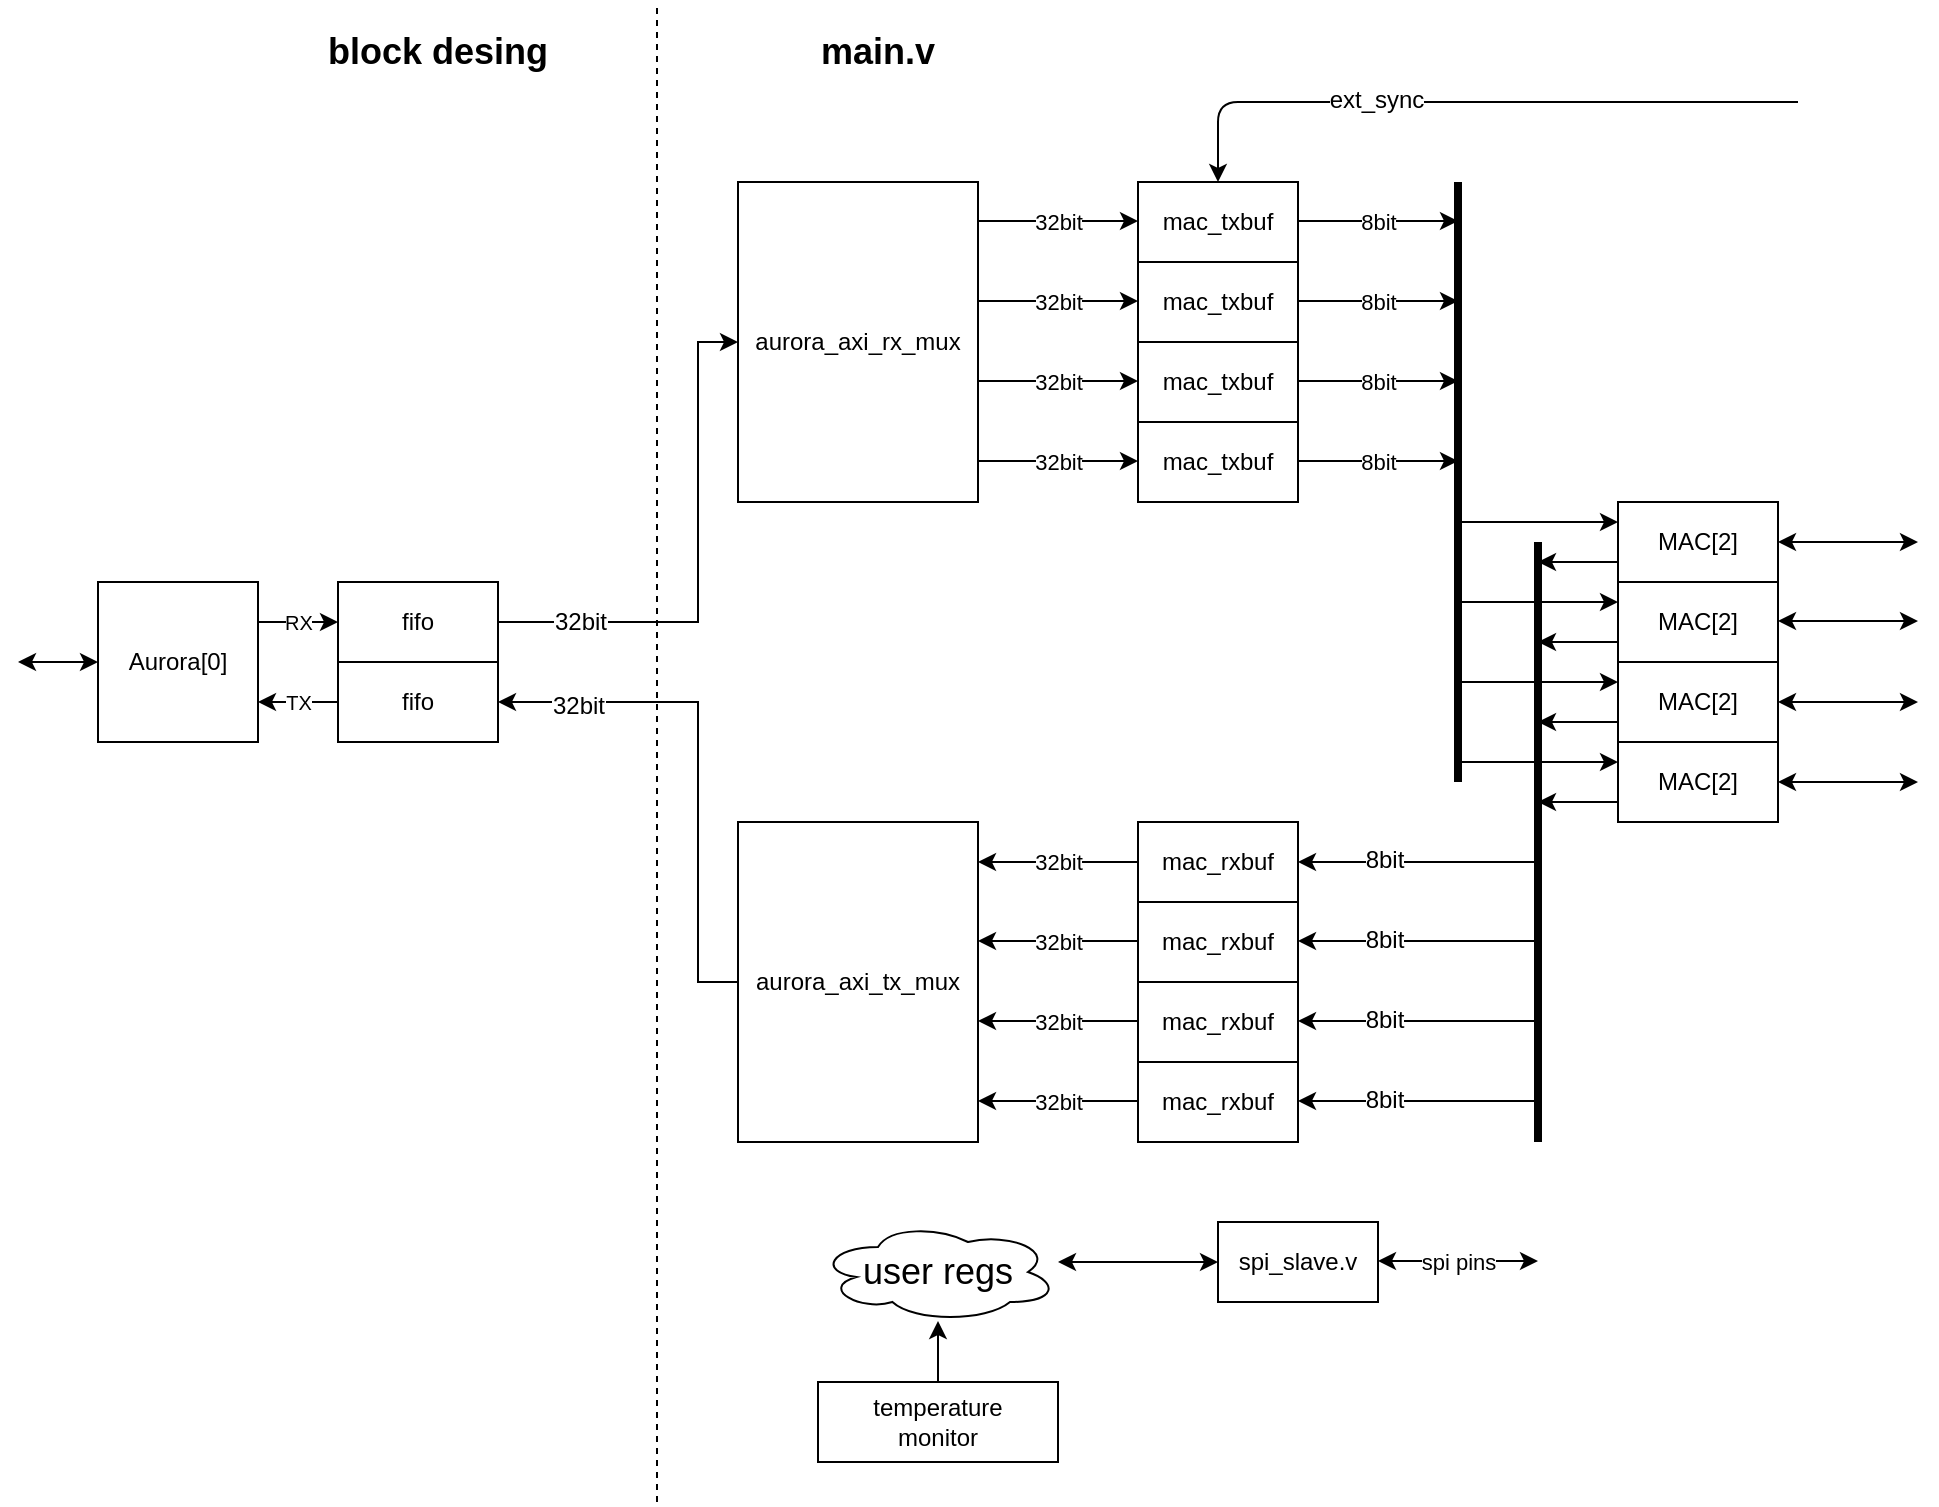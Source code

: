 <mxfile version="12.2.4" pages="1"><diagram name="Page-1" id="822b0af5-4adb-64df-f703-e8dfc1f81529"><mxGraphModel dx="1044" dy="800" grid="1" gridSize="10" guides="1" tooltips="1" connect="1" arrows="1" fold="1" page="1" pageScale="1" pageWidth="1100" pageHeight="850" background="#ffffff" math="0" shadow="0"><root><mxCell id="0"/><mxCell id="1" parent="0"/><mxCell id="8" value="Aurora[0]" style="rounded=0;whiteSpace=wrap;html=1;" parent="1" vertex="1"><mxGeometry x="80" y="320" width="80" height="80" as="geometry"/></mxCell><mxCell id="13" value="fifo" style="rounded=0;whiteSpace=wrap;html=1;" parent="1" vertex="1"><mxGeometry x="200" y="320" width="80" height="40" as="geometry"/></mxCell><mxCell id="14" value="fifo" style="rounded=0;whiteSpace=wrap;html=1;" parent="1" vertex="1"><mxGeometry x="200" y="360" width="80" height="40" as="geometry"/></mxCell><mxCell id="15" value="&lt;font size=&quot;1&quot;&gt;RX&lt;/font&gt;" style="edgeStyle=elbowEdgeStyle;elbow=horizontal;endArrow=classic;html=1;exitX=1;exitY=0.5;exitDx=0;exitDy=0;jumpSize=10;entryX=0;entryY=0.5;entryDx=0;entryDy=0;" parent="1" target="13" edge="1"><mxGeometry width="50" height="50" relative="1" as="geometry"><mxPoint x="160" y="340" as="sourcePoint"/><mxPoint x="190" y="340" as="targetPoint"/><Array as="points"/><mxPoint as="offset"/></mxGeometry></mxCell><mxCell id="16" value="&lt;font size=&quot;1&quot;&gt;TX&lt;/font&gt;" style="edgeStyle=elbowEdgeStyle;elbow=horizontal;endArrow=classic;html=1;exitX=0;exitY=0.5;exitDx=0;exitDy=0;jumpSize=10;entryX=1;entryY=0.75;entryDx=0;entryDy=0;" parent="1" source="14" edge="1"><mxGeometry width="50" height="50" relative="1" as="geometry"><mxPoint x="210" y="350" as="sourcePoint"/><mxPoint x="160" y="380" as="targetPoint"/><Array as="points"/><mxPoint as="offset"/></mxGeometry></mxCell><mxCell id="30" value="mac_txbuf" style="rounded=0;whiteSpace=wrap;html=1;" parent="1" vertex="1"><mxGeometry x="600" y="200" width="80" height="40" as="geometry"/></mxCell><mxCell id="35" value="mac_txbuf" style="rounded=0;whiteSpace=wrap;html=1;" parent="1" vertex="1"><mxGeometry x="600" y="120" width="80" height="40" as="geometry"/></mxCell><mxCell id="36" value="mac_txbuf" style="rounded=0;whiteSpace=wrap;html=1;" parent="1" vertex="1"><mxGeometry x="600" y="160" width="80" height="40" as="geometry"/></mxCell><mxCell id="39" value="MAC[2]" style="rounded=0;whiteSpace=wrap;html=1;" parent="1" vertex="1"><mxGeometry x="840" y="280" width="80" height="40" as="geometry"/></mxCell><mxCell id="47" value="" style="endArrow=classic;startArrow=classic;html=1;" parent="1" edge="1"><mxGeometry width="50" height="50" relative="1" as="geometry"><mxPoint x="40" y="360" as="sourcePoint"/><mxPoint x="80" y="360" as="targetPoint"/></mxGeometry></mxCell><mxCell id="52" value="" style="endArrow=none;dashed=1;html=1;" parent="1" edge="1"><mxGeometry width="50" height="50" relative="1" as="geometry"><mxPoint x="359.5" y="780" as="sourcePoint"/><mxPoint x="359.5" y="30" as="targetPoint"/></mxGeometry></mxCell><mxCell id="53" value="block desing" style="text;html=1;strokeColor=none;fillColor=none;align=center;verticalAlign=middle;whiteSpace=wrap;rounded=0;fontStyle=1;fontSize=18;" parent="1" vertex="1"><mxGeometry x="180" y="40" width="140" height="30" as="geometry"/></mxCell><mxCell id="54" value="main.v" style="text;html=1;strokeColor=none;fillColor=none;align=center;verticalAlign=middle;whiteSpace=wrap;rounded=0;fontStyle=1;fontSize=18;" parent="1" vertex="1"><mxGeometry x="400" y="40" width="140" height="30" as="geometry"/></mxCell><mxCell id="72" value="mac_txbuf" style="rounded=0;whiteSpace=wrap;html=1;" parent="1" vertex="1"><mxGeometry x="600" y="240" width="80" height="40" as="geometry"/></mxCell><mxCell id="73" value="mac_rxbuf" style="rounded=0;whiteSpace=wrap;html=1;" parent="1" vertex="1"><mxGeometry x="600" y="520" width="80" height="40" as="geometry"/></mxCell><mxCell id="74" value="mac_rxbuf" style="rounded=0;whiteSpace=wrap;html=1;" parent="1" vertex="1"><mxGeometry x="600" y="440" width="80" height="40" as="geometry"/></mxCell><mxCell id="75" value="mac_rxbuf" style="rounded=0;whiteSpace=wrap;html=1;" parent="1" vertex="1"><mxGeometry x="600" y="480" width="80" height="40" as="geometry"/></mxCell><mxCell id="76" value="mac_rxbuf" style="rounded=0;whiteSpace=wrap;html=1;" parent="1" vertex="1"><mxGeometry x="600" y="560" width="80" height="40" as="geometry"/></mxCell><mxCell id="95" value="" style="endArrow=none;html=1;strokeWidth=4;" parent="1" edge="1"><mxGeometry width="50" height="50" relative="1" as="geometry"><mxPoint x="800" y="600" as="sourcePoint"/><mxPoint x="800" y="300" as="targetPoint"/></mxGeometry></mxCell><mxCell id="100" value="8bit" style="edgeStyle=elbowEdgeStyle;elbow=horizontal;endArrow=classic;html=1;jumpSize=10;entryX=0;entryY=0.25;entryDx=0;entryDy=0;" parent="1" edge="1"><mxGeometry width="50" height="50" relative="1" as="geometry"><mxPoint x="680" y="139.5" as="sourcePoint"/><mxPoint x="760" y="139.5" as="targetPoint"/><Array as="points"/><mxPoint as="offset"/></mxGeometry></mxCell><mxCell id="104" value="" style="endArrow=none;html=1;strokeWidth=4;" parent="1" edge="1"><mxGeometry width="50" height="50" relative="1" as="geometry"><mxPoint x="760" y="420" as="sourcePoint"/><mxPoint x="760" y="120" as="targetPoint"/></mxGeometry></mxCell><mxCell id="107" value="" style="edgeStyle=elbowEdgeStyle;elbow=horizontal;endArrow=classic;html=1;jumpSize=10;" parent="1" edge="1"><mxGeometry width="50" height="50" relative="1" as="geometry"><mxPoint x="840" y="310" as="sourcePoint"/><mxPoint x="800" y="310" as="targetPoint"/><Array as="points"/><mxPoint as="offset"/></mxGeometry></mxCell><mxCell id="110" value="" style="edgeStyle=elbowEdgeStyle;elbow=horizontal;endArrow=classic;html=1;jumpSize=10;entryX=0;entryY=0.25;entryDx=0;entryDy=0;" parent="1" edge="1"><mxGeometry width="50" height="50" relative="1" as="geometry"><mxPoint x="800" y="460" as="sourcePoint"/><mxPoint x="680" y="460" as="targetPoint"/><Array as="points"/><mxPoint as="offset"/></mxGeometry></mxCell><mxCell id="170" value="8bit" style="text;html=1;resizable=0;points=[];align=center;verticalAlign=middle;labelBackgroundColor=#ffffff;" parent="110" vertex="1" connectable="0"><mxGeometry x="0.283" y="-1" relative="1" as="geometry"><mxPoint as="offset"/></mxGeometry></mxCell><mxCell id="115" value="" style="edgeStyle=elbowEdgeStyle;elbow=horizontal;endArrow=classic;html=1;jumpSize=10;entryX=0;entryY=0.25;entryDx=0;entryDy=0;" parent="1" edge="1"><mxGeometry width="50" height="50" relative="1" as="geometry"><mxPoint x="760" y="290" as="sourcePoint"/><mxPoint x="840" y="290" as="targetPoint"/><Array as="points"/><mxPoint as="offset"/></mxGeometry></mxCell><mxCell id="116" value="MAC[2]" style="rounded=0;whiteSpace=wrap;html=1;" parent="1" vertex="1"><mxGeometry x="840" y="320" width="80" height="40" as="geometry"/></mxCell><mxCell id="117" value="" style="edgeStyle=elbowEdgeStyle;elbow=horizontal;endArrow=classic;html=1;jumpSize=10;" parent="1" edge="1"><mxGeometry width="50" height="50" relative="1" as="geometry"><mxPoint x="840" y="350" as="sourcePoint"/><mxPoint x="800" y="350" as="targetPoint"/><Array as="points"/><mxPoint as="offset"/></mxGeometry></mxCell><mxCell id="118" value="" style="edgeStyle=elbowEdgeStyle;elbow=horizontal;endArrow=classic;html=1;jumpSize=10;entryX=0;entryY=0.25;entryDx=0;entryDy=0;" parent="1" edge="1"><mxGeometry width="50" height="50" relative="1" as="geometry"><mxPoint x="760" y="330" as="sourcePoint"/><mxPoint x="840" y="330" as="targetPoint"/><Array as="points"/><mxPoint as="offset"/></mxGeometry></mxCell><mxCell id="119" value="MAC[2]" style="rounded=0;whiteSpace=wrap;html=1;" parent="1" vertex="1"><mxGeometry x="840" y="360" width="80" height="40" as="geometry"/></mxCell><mxCell id="120" value="" style="edgeStyle=elbowEdgeStyle;elbow=horizontal;endArrow=classic;html=1;jumpSize=10;" parent="1" edge="1"><mxGeometry width="50" height="50" relative="1" as="geometry"><mxPoint x="840" y="390" as="sourcePoint"/><mxPoint x="800" y="390" as="targetPoint"/><Array as="points"/><mxPoint as="offset"/></mxGeometry></mxCell><mxCell id="121" value="" style="edgeStyle=elbowEdgeStyle;elbow=horizontal;endArrow=classic;html=1;jumpSize=10;entryX=0;entryY=0.25;entryDx=0;entryDy=0;" parent="1" edge="1"><mxGeometry width="50" height="50" relative="1" as="geometry"><mxPoint x="760" y="370" as="sourcePoint"/><mxPoint x="840" y="370" as="targetPoint"/><Array as="points"/><mxPoint as="offset"/></mxGeometry></mxCell><mxCell id="122" value="MAC[2]" style="rounded=0;whiteSpace=wrap;html=1;" parent="1" vertex="1"><mxGeometry x="840" y="400" width="80" height="40" as="geometry"/></mxCell><mxCell id="123" value="" style="edgeStyle=elbowEdgeStyle;elbow=horizontal;endArrow=classic;html=1;jumpSize=10;" parent="1" edge="1"><mxGeometry width="50" height="50" relative="1" as="geometry"><mxPoint x="840" y="430" as="sourcePoint"/><mxPoint x="800" y="430" as="targetPoint"/><Array as="points"/><mxPoint as="offset"/></mxGeometry></mxCell><mxCell id="124" value="" style="edgeStyle=elbowEdgeStyle;elbow=horizontal;endArrow=classic;html=1;jumpSize=10;entryX=0;entryY=0.25;entryDx=0;entryDy=0;" parent="1" edge="1"><mxGeometry width="50" height="50" relative="1" as="geometry"><mxPoint x="760" y="410" as="sourcePoint"/><mxPoint x="840" y="410" as="targetPoint"/><Array as="points"/><mxPoint as="offset"/></mxGeometry></mxCell><mxCell id="126" value="" style="edgeStyle=orthogonalEdgeStyle;rounded=0;jumpSize=10;orthogonalLoop=1;jettySize=auto;html=1;fontSize=18;exitX=1;exitY=0.5;exitDx=0;exitDy=0;entryX=0;entryY=0.5;entryDx=0;entryDy=0;" parent="1" source="13" target="143" edge="1"><mxGeometry relative="1" as="geometry"><mxPoint x="440" y="260" as="targetPoint"/><mxPoint x="320" y="260" as="sourcePoint"/><Array as="points"><mxPoint x="380" y="340"/><mxPoint x="380" y="200"/></Array></mxGeometry></mxCell><mxCell id="179" value="32bit" style="text;html=1;resizable=0;points=[];align=center;verticalAlign=middle;labelBackgroundColor=#ffffff;" parent="126" vertex="1" connectable="0"><mxGeometry x="-0.836" relative="1" as="geometry"><mxPoint x="19" as="offset"/></mxGeometry></mxCell><mxCell id="133" value="&lt;span style=&quot;font-size: 12px&quot;&gt;32bit&lt;/span&gt;" style="edgeStyle=orthogonalEdgeStyle;rounded=0;jumpSize=10;orthogonalLoop=1;jettySize=auto;html=1;fontSize=18;entryX=1;entryY=0.5;entryDx=0;entryDy=0;exitX=0;exitY=0.5;exitDx=0;exitDy=0;" parent="1" source="144" target="14" edge="1"><mxGeometry x="0.692" relative="1" as="geometry"><mxPoint x="320" y="460" as="targetPoint"/><mxPoint x="440" y="460" as="sourcePoint"/><Array as="points"><mxPoint x="380" y="520"/><mxPoint x="380" y="380"/></Array><mxPoint as="offset"/></mxGeometry></mxCell><mxCell id="134" value="32bit" style="edgeStyle=elbowEdgeStyle;elbow=horizontal;endArrow=classic;html=1;jumpSize=10;entryX=1;entryY=0.125;entryDx=0;entryDy=0;entryPerimeter=0;exitX=1;exitY=0.125;exitDx=0;exitDy=0;exitPerimeter=0;" parent="1" target="144" edge="1"><mxGeometry width="50" height="50" relative="1" as="geometry"><mxPoint x="600" y="460" as="sourcePoint"/><mxPoint x="520" y="460" as="targetPoint"/><Array as="points"/><mxPoint as="offset"/></mxGeometry></mxCell><mxCell id="138" value="" style="endArrow=classic;startArrow=classic;html=1;exitX=1;exitY=0.5;exitDx=0;exitDy=0;" parent="1" source="39" edge="1"><mxGeometry width="50" height="50" relative="1" as="geometry"><mxPoint x="470" y="690" as="sourcePoint"/><mxPoint x="990" y="300" as="targetPoint"/></mxGeometry></mxCell><mxCell id="140" value="" style="endArrow=classic;startArrow=classic;html=1;exitX=1;exitY=0.5;exitDx=0;exitDy=0;" parent="1" edge="1"><mxGeometry width="50" height="50" relative="1" as="geometry"><mxPoint x="920" y="339.5" as="sourcePoint"/><mxPoint x="990" y="339.5" as="targetPoint"/></mxGeometry></mxCell><mxCell id="141" value="" style="endArrow=classic;startArrow=classic;html=1;exitX=1;exitY=0.5;exitDx=0;exitDy=0;" parent="1" edge="1"><mxGeometry width="50" height="50" relative="1" as="geometry"><mxPoint x="920" y="380" as="sourcePoint"/><mxPoint x="990" y="380" as="targetPoint"/></mxGeometry></mxCell><mxCell id="142" value="" style="endArrow=classic;startArrow=classic;html=1;exitX=1;exitY=0.5;exitDx=0;exitDy=0;" parent="1" edge="1"><mxGeometry width="50" height="50" relative="1" as="geometry"><mxPoint x="920" y="420" as="sourcePoint"/><mxPoint x="990" y="420" as="targetPoint"/></mxGeometry></mxCell><mxCell id="143" value="aurora_axi_rx_mux" style="rounded=0;whiteSpace=wrap;html=1;" parent="1" vertex="1"><mxGeometry x="400" y="120" width="120" height="160" as="geometry"/></mxCell><mxCell id="144" value="aurora_axi_tx_mux" style="rounded=0;whiteSpace=wrap;html=1;" parent="1" vertex="1"><mxGeometry x="400" y="440" width="120" height="160" as="geometry"/></mxCell><mxCell id="145" value="user regs" style="ellipse;shape=cloud;whiteSpace=wrap;html=1;fontSize=18;" parent="1" vertex="1"><mxGeometry x="440" y="640" width="120" height="50" as="geometry"/></mxCell><mxCell id="146" value="spi_slave.v" style="rounded=0;whiteSpace=wrap;html=1;" parent="1" vertex="1"><mxGeometry x="640" y="640" width="80" height="40" as="geometry"/></mxCell><mxCell id="147" value="" style="endArrow=classic;startArrow=classic;html=1;entryX=0;entryY=0.5;entryDx=0;entryDy=0;" parent="1" target="146" edge="1"><mxGeometry width="50" height="50" relative="1" as="geometry"><mxPoint x="560" y="660" as="sourcePoint"/><mxPoint x="460" y="680" as="targetPoint"/></mxGeometry></mxCell><mxCell id="148" value="spi pins" style="endArrow=classic;startArrow=classic;html=1;entryX=0;entryY=0.5;entryDx=0;entryDy=0;" parent="1" edge="1"><mxGeometry width="50" height="50" relative="1" as="geometry"><mxPoint x="720" y="659.5" as="sourcePoint"/><mxPoint x="800" y="659.5" as="targetPoint"/></mxGeometry></mxCell><mxCell id="149" value="temperature&lt;br&gt;monitor" style="rounded=0;whiteSpace=wrap;html=1;" parent="1" vertex="1"><mxGeometry x="440" y="720" width="120" height="40" as="geometry"/></mxCell><mxCell id="151" value="" style="edgeStyle=elbowEdgeStyle;elbow=horizontal;endArrow=classic;html=1;jumpSize=10;exitX=0.5;exitY=0;exitDx=0;exitDy=0;" parent="1" source="149" edge="1"><mxGeometry width="50" height="50" relative="1" as="geometry"><mxPoint x="540" y="689.5" as="sourcePoint"/><mxPoint x="500" y="689.5" as="targetPoint"/><Array as="points"/><mxPoint as="offset"/></mxGeometry></mxCell><mxCell id="158" value="32bit" style="edgeStyle=elbowEdgeStyle;elbow=horizontal;endArrow=classic;html=1;jumpSize=10;entryX=1;entryY=0.125;entryDx=0;entryDy=0;entryPerimeter=0;" parent="1" edge="1"><mxGeometry width="50" height="50" relative="1" as="geometry"><mxPoint x="520" y="139.5" as="sourcePoint"/><mxPoint x="600" y="139.5" as="targetPoint"/><Array as="points"/><mxPoint as="offset"/></mxGeometry></mxCell><mxCell id="161" value="32bit" style="edgeStyle=elbowEdgeStyle;elbow=horizontal;endArrow=classic;html=1;jumpSize=10;entryX=1;entryY=0.125;entryDx=0;entryDy=0;entryPerimeter=0;" parent="1" edge="1"><mxGeometry width="50" height="50" relative="1" as="geometry"><mxPoint x="520" y="179.5" as="sourcePoint"/><mxPoint x="600" y="179.5" as="targetPoint"/><Array as="points"/><mxPoint as="offset"/></mxGeometry></mxCell><mxCell id="162" value="32bit" style="edgeStyle=elbowEdgeStyle;elbow=horizontal;endArrow=classic;html=1;jumpSize=10;entryX=1;entryY=0.125;entryDx=0;entryDy=0;entryPerimeter=0;" parent="1" edge="1"><mxGeometry width="50" height="50" relative="1" as="geometry"><mxPoint x="520" y="219.5" as="sourcePoint"/><mxPoint x="600" y="219.5" as="targetPoint"/><Array as="points"/><mxPoint as="offset"/></mxGeometry></mxCell><mxCell id="163" value="32bit" style="edgeStyle=elbowEdgeStyle;elbow=horizontal;endArrow=classic;html=1;jumpSize=10;entryX=1;entryY=0.125;entryDx=0;entryDy=0;entryPerimeter=0;" parent="1" edge="1"><mxGeometry width="50" height="50" relative="1" as="geometry"><mxPoint x="520" y="259.5" as="sourcePoint"/><mxPoint x="600" y="259.5" as="targetPoint"/><Array as="points"/><mxPoint as="offset"/></mxGeometry></mxCell><mxCell id="164" value="32bit" style="edgeStyle=elbowEdgeStyle;elbow=horizontal;endArrow=classic;html=1;jumpSize=10;entryX=1;entryY=0.125;entryDx=0;entryDy=0;entryPerimeter=0;" parent="1" edge="1"><mxGeometry width="50" height="50" relative="1" as="geometry"><mxPoint x="600" y="499.5" as="sourcePoint"/><mxPoint x="520" y="499.5" as="targetPoint"/><Array as="points"/><mxPoint as="offset"/></mxGeometry></mxCell><mxCell id="165" value="32bit" style="edgeStyle=elbowEdgeStyle;elbow=horizontal;endArrow=classic;html=1;jumpSize=10;entryX=1;entryY=0.125;entryDx=0;entryDy=0;entryPerimeter=0;" parent="1" edge="1"><mxGeometry width="50" height="50" relative="1" as="geometry"><mxPoint x="600" y="539.5" as="sourcePoint"/><mxPoint x="520" y="539.5" as="targetPoint"/><Array as="points"/><mxPoint as="offset"/></mxGeometry></mxCell><mxCell id="166" value="32bit" style="edgeStyle=elbowEdgeStyle;elbow=horizontal;endArrow=classic;html=1;jumpSize=10;entryX=1;entryY=0.125;entryDx=0;entryDy=0;entryPerimeter=0;" parent="1" edge="1"><mxGeometry width="50" height="50" relative="1" as="geometry"><mxPoint x="600" y="579.5" as="sourcePoint"/><mxPoint x="520" y="579.5" as="targetPoint"/><Array as="points"/><mxPoint as="offset"/></mxGeometry></mxCell><mxCell id="167" value="8bit" style="edgeStyle=elbowEdgeStyle;elbow=horizontal;endArrow=classic;html=1;jumpSize=10;entryX=0;entryY=0.25;entryDx=0;entryDy=0;" parent="1" edge="1"><mxGeometry width="50" height="50" relative="1" as="geometry"><mxPoint x="680" y="179.5" as="sourcePoint"/><mxPoint x="760" y="179.5" as="targetPoint"/><Array as="points"/><mxPoint as="offset"/></mxGeometry></mxCell><mxCell id="168" value="8bit" style="edgeStyle=elbowEdgeStyle;elbow=horizontal;endArrow=classic;html=1;jumpSize=10;entryX=0;entryY=0.25;entryDx=0;entryDy=0;" parent="1" edge="1"><mxGeometry width="50" height="50" relative="1" as="geometry"><mxPoint x="680" y="219.5" as="sourcePoint"/><mxPoint x="760" y="219.5" as="targetPoint"/><Array as="points"/><mxPoint as="offset"/></mxGeometry></mxCell><mxCell id="169" value="8bit" style="edgeStyle=elbowEdgeStyle;elbow=horizontal;endArrow=classic;html=1;jumpSize=10;entryX=0;entryY=0.25;entryDx=0;entryDy=0;" parent="1" edge="1"><mxGeometry width="50" height="50" relative="1" as="geometry"><mxPoint x="680" y="259.5" as="sourcePoint"/><mxPoint x="760" y="259.5" as="targetPoint"/><Array as="points"/><mxPoint as="offset"/></mxGeometry></mxCell><mxCell id="171" value="" style="edgeStyle=elbowEdgeStyle;elbow=horizontal;endArrow=classic;html=1;jumpSize=10;entryX=0;entryY=0.25;entryDx=0;entryDy=0;" parent="1" edge="1"><mxGeometry width="50" height="50" relative="1" as="geometry"><mxPoint x="800" y="499.5" as="sourcePoint"/><mxPoint x="680" y="499.5" as="targetPoint"/><Array as="points"/><mxPoint as="offset"/></mxGeometry></mxCell><mxCell id="172" value="8bit" style="text;html=1;resizable=0;points=[];align=center;verticalAlign=middle;labelBackgroundColor=#ffffff;" parent="171" vertex="1" connectable="0"><mxGeometry x="0.283" y="-1" relative="1" as="geometry"><mxPoint as="offset"/></mxGeometry></mxCell><mxCell id="173" value="" style="edgeStyle=elbowEdgeStyle;elbow=horizontal;endArrow=classic;html=1;jumpSize=10;entryX=0;entryY=0.25;entryDx=0;entryDy=0;" parent="1" edge="1"><mxGeometry width="50" height="50" relative="1" as="geometry"><mxPoint x="800" y="539.5" as="sourcePoint"/><mxPoint x="680" y="539.5" as="targetPoint"/><Array as="points"/><mxPoint as="offset"/></mxGeometry></mxCell><mxCell id="174" value="8bit" style="text;html=1;resizable=0;points=[];align=center;verticalAlign=middle;labelBackgroundColor=#ffffff;" parent="173" vertex="1" connectable="0"><mxGeometry x="0.283" y="-1" relative="1" as="geometry"><mxPoint as="offset"/></mxGeometry></mxCell><mxCell id="175" value="" style="edgeStyle=elbowEdgeStyle;elbow=horizontal;endArrow=classic;html=1;jumpSize=10;entryX=0;entryY=0.25;entryDx=0;entryDy=0;" parent="1" edge="1"><mxGeometry width="50" height="50" relative="1" as="geometry"><mxPoint x="800" y="579.5" as="sourcePoint"/><mxPoint x="680" y="579.5" as="targetPoint"/><Array as="points"/><mxPoint as="offset"/></mxGeometry></mxCell><mxCell id="176" value="8bit" style="text;html=1;resizable=0;points=[];align=center;verticalAlign=middle;labelBackgroundColor=#ffffff;" parent="175" vertex="1" connectable="0"><mxGeometry x="0.283" y="-1" relative="1" as="geometry"><mxPoint as="offset"/></mxGeometry></mxCell><mxCell id="177" value="" style="edgeStyle=elbowEdgeStyle;elbow=horizontal;endArrow=classic;html=1;jumpSize=10;entryX=0.5;entryY=0;entryDx=0;entryDy=0;" parent="1" target="35" edge="1"><mxGeometry width="50" height="50" relative="1" as="geometry"><mxPoint x="930" y="80" as="sourcePoint"/><mxPoint x="810" y="80" as="targetPoint"/><Array as="points"><mxPoint x="640" y="90"/></Array><mxPoint as="offset"/></mxGeometry></mxCell><mxCell id="178" value="ext_sync" style="text;html=1;resizable=0;points=[];align=center;verticalAlign=middle;labelBackgroundColor=#ffffff;" parent="177" vertex="1" connectable="0"><mxGeometry x="0.283" y="-1" relative="1" as="geometry"><mxPoint as="offset"/></mxGeometry></mxCell></root></mxGraphModel></diagram></mxfile>